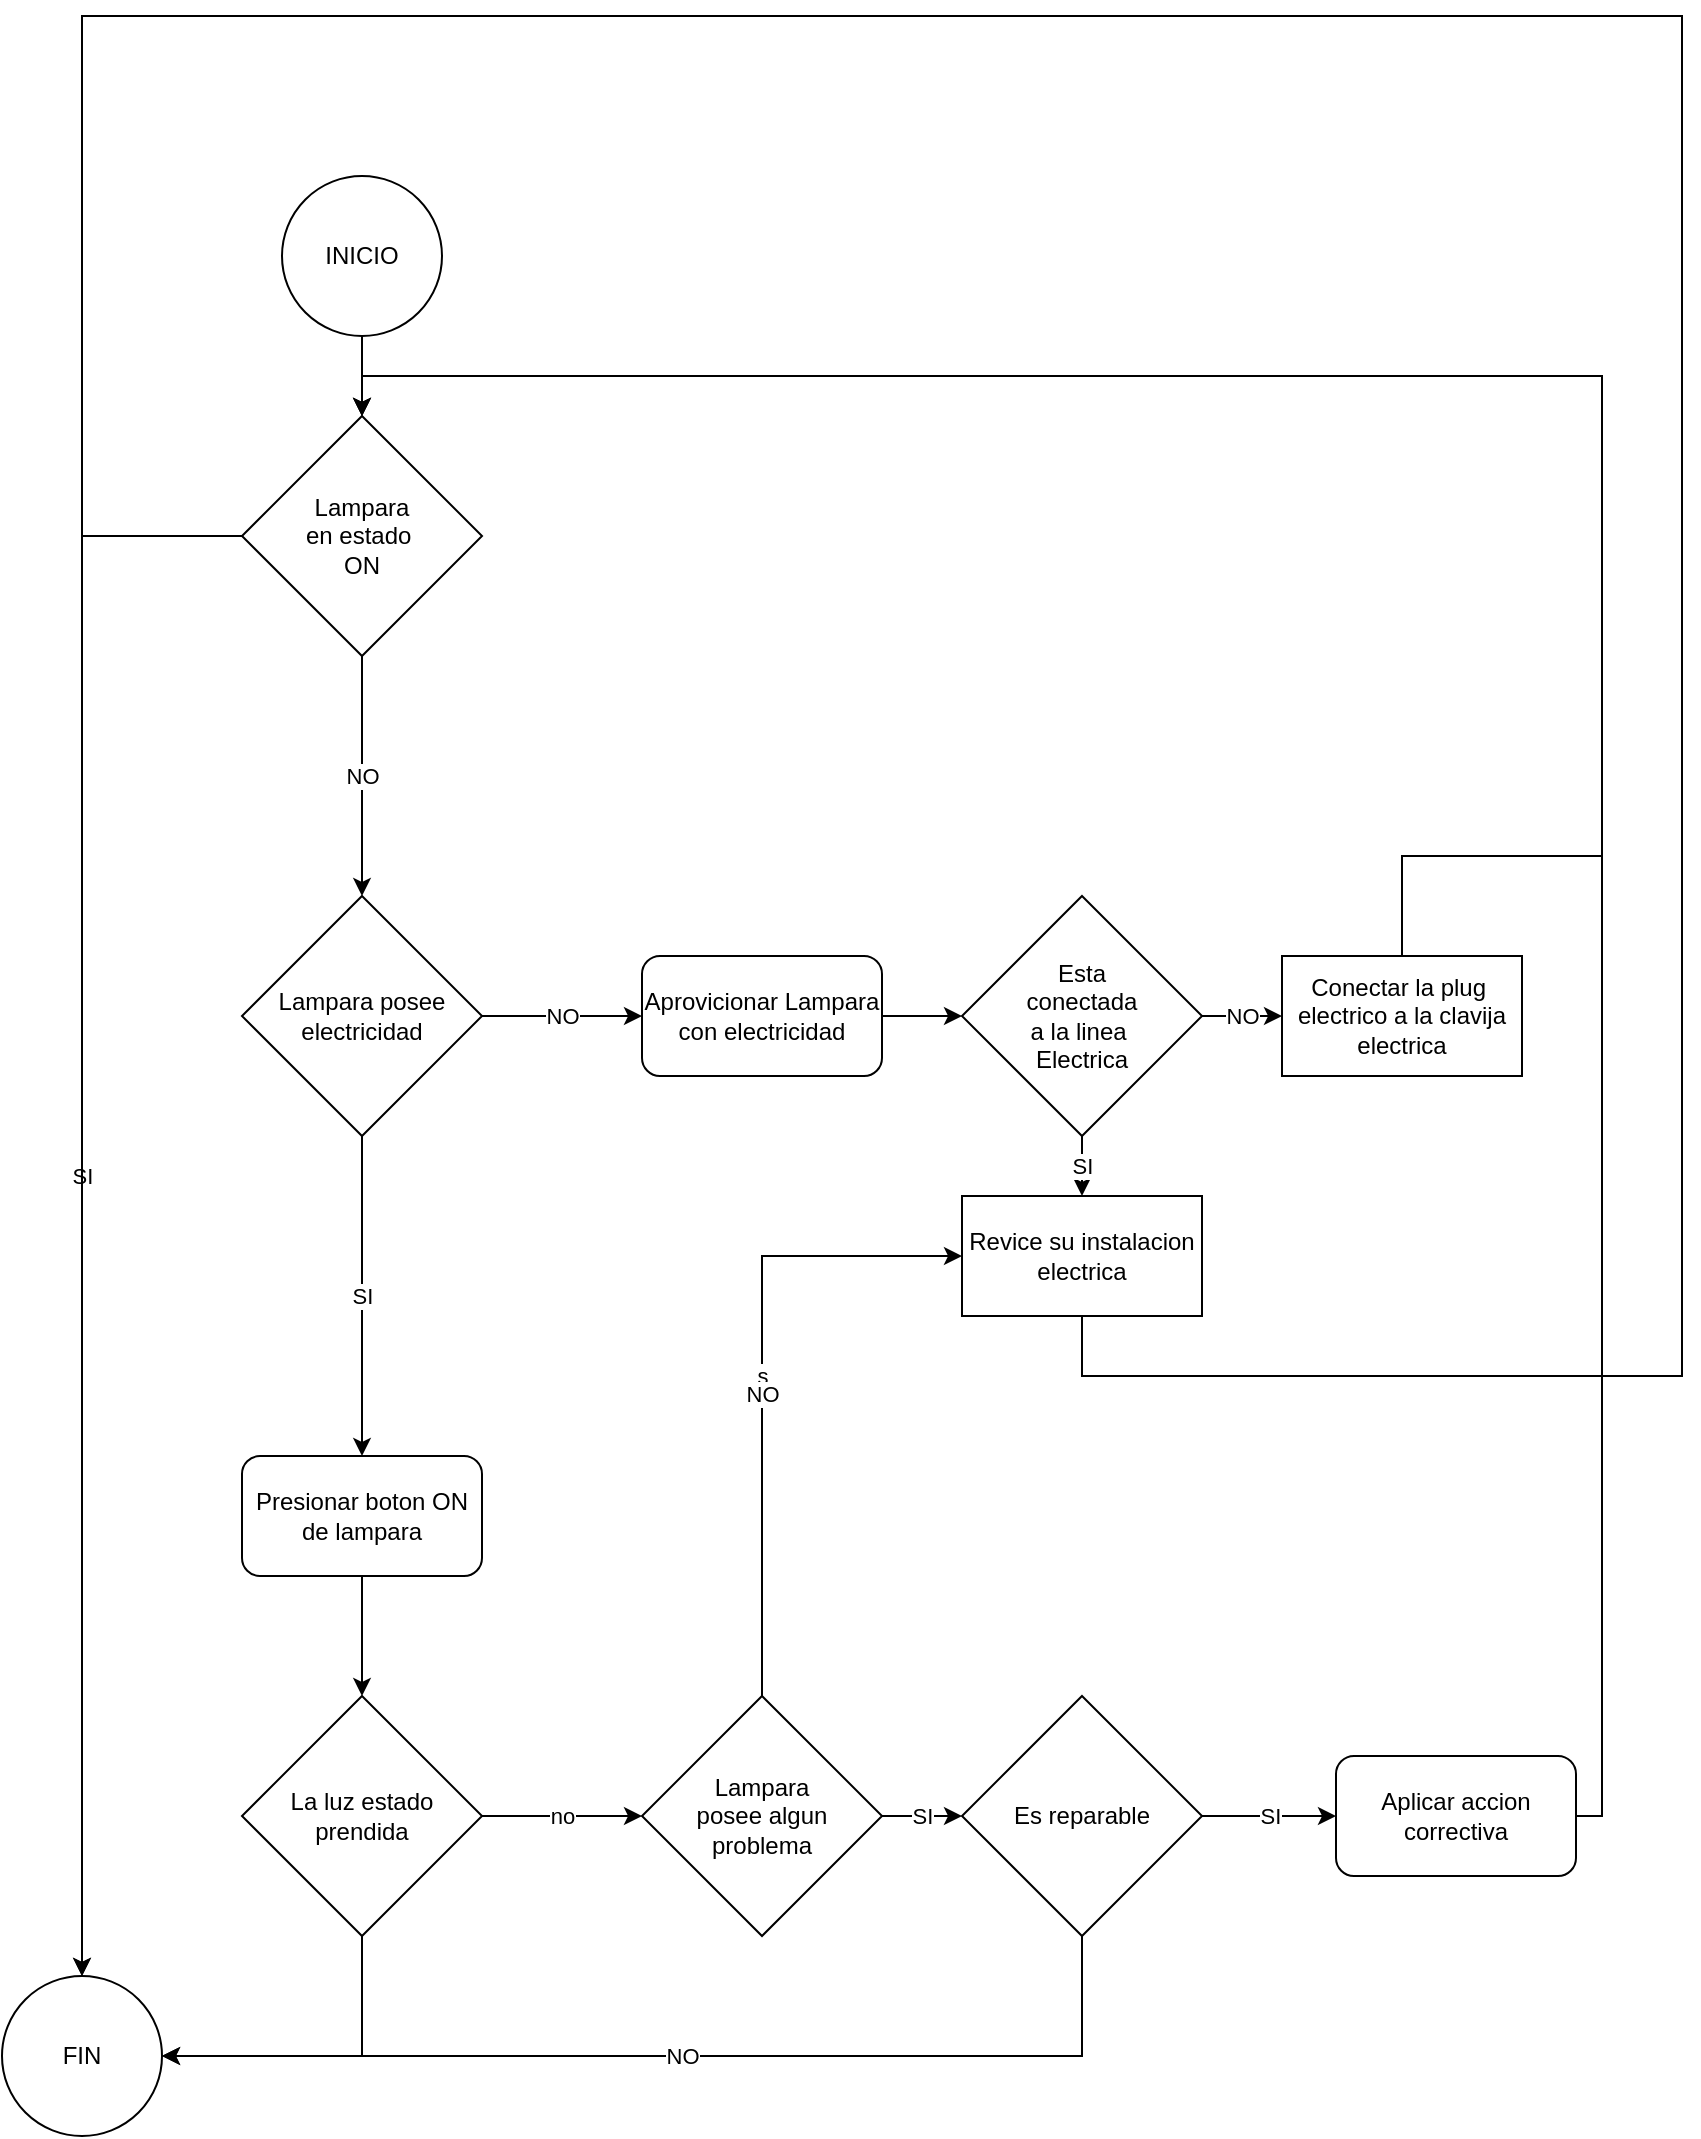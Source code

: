 <mxfile version="16.5.1" type="device"><diagram id="C5RBs43oDa-KdzZeNtuy" name="Page-1"><mxGraphModel dx="760" dy="1876" grid="1" gridSize="10" guides="1" tooltips="1" connect="1" arrows="1" fold="1" page="1" pageScale="1" pageWidth="827" pageHeight="1169" math="0" shadow="0"><root><mxCell id="WIyWlLk6GJQsqaUBKTNV-0"/><mxCell id="WIyWlLk6GJQsqaUBKTNV-1" parent="WIyWlLk6GJQsqaUBKTNV-0"/><mxCell id="vLmPmbncxSo2UkRm_rmU-3" value="" style="edgeStyle=orthogonalEdgeStyle;rounded=0;orthogonalLoop=1;jettySize=auto;html=1;" parent="WIyWlLk6GJQsqaUBKTNV-1" source="vLmPmbncxSo2UkRm_rmU-1" target="vLmPmbncxSo2UkRm_rmU-2" edge="1"><mxGeometry relative="1" as="geometry"/></mxCell><mxCell id="vLmPmbncxSo2UkRm_rmU-1" value="INICIO" style="ellipse;whiteSpace=wrap;html=1;aspect=fixed;" parent="WIyWlLk6GJQsqaUBKTNV-1" vertex="1"><mxGeometry x="180" y="-80" width="80" height="80" as="geometry"/></mxCell><mxCell id="vLmPmbncxSo2UkRm_rmU-11" value="NO" style="edgeStyle=orthogonalEdgeStyle;rounded=0;orthogonalLoop=1;jettySize=auto;html=1;" parent="WIyWlLk6GJQsqaUBKTNV-1" source="vLmPmbncxSo2UkRm_rmU-2" target="vLmPmbncxSo2UkRm_rmU-10" edge="1"><mxGeometry relative="1" as="geometry"/></mxCell><mxCell id="vLmPmbncxSo2UkRm_rmU-2" value="Lampara&lt;br&gt;en estado&amp;nbsp;&lt;br&gt;ON" style="rhombus;whiteSpace=wrap;html=1;" parent="WIyWlLk6GJQsqaUBKTNV-1" vertex="1"><mxGeometry x="160" y="40" width="120" height="120" as="geometry"/></mxCell><mxCell id="vLmPmbncxSo2UkRm_rmU-13" value="SI" style="edgeStyle=orthogonalEdgeStyle;rounded=0;orthogonalLoop=1;jettySize=auto;html=1;" parent="WIyWlLk6GJQsqaUBKTNV-1" source="vLmPmbncxSo2UkRm_rmU-10" target="vLmPmbncxSo2UkRm_rmU-25" edge="1"><mxGeometry relative="1" as="geometry"><mxPoint x="220" y="620" as="targetPoint"/></mxGeometry></mxCell><mxCell id="vLmPmbncxSo2UkRm_rmU-24" value="NO" style="edgeStyle=orthogonalEdgeStyle;rounded=0;orthogonalLoop=1;jettySize=auto;html=1;" parent="WIyWlLk6GJQsqaUBKTNV-1" source="vLmPmbncxSo2UkRm_rmU-10" target="vLmPmbncxSo2UkRm_rmU-23" edge="1"><mxGeometry relative="1" as="geometry"/></mxCell><mxCell id="vLmPmbncxSo2UkRm_rmU-10" value="Lampara posee&lt;br&gt;electricidad" style="rhombus;whiteSpace=wrap;html=1;" parent="WIyWlLk6GJQsqaUBKTNV-1" vertex="1"><mxGeometry x="160" y="280" width="120" height="120" as="geometry"/></mxCell><mxCell id="14pnp7bIjapq-QJA4nAK-9" value="SI" style="edgeStyle=orthogonalEdgeStyle;rounded=0;orthogonalLoop=1;jettySize=auto;html=1;" parent="WIyWlLk6GJQsqaUBKTNV-1" source="vLmPmbncxSo2UkRm_rmU-12" target="14pnp7bIjapq-QJA4nAK-8" edge="1"><mxGeometry relative="1" as="geometry"/></mxCell><mxCell id="vLmPmbncxSo2UkRm_rmU-12" value="Lampara&lt;br&gt;posee algun problema" style="rhombus;whiteSpace=wrap;html=1;" parent="WIyWlLk6GJQsqaUBKTNV-1" vertex="1"><mxGeometry x="360" y="680" width="120" height="120" as="geometry"/></mxCell><mxCell id="vLmPmbncxSo2UkRm_rmU-40" value="" style="edgeStyle=orthogonalEdgeStyle;rounded=0;orthogonalLoop=1;jettySize=auto;html=1;" parent="WIyWlLk6GJQsqaUBKTNV-1" source="vLmPmbncxSo2UkRm_rmU-23" target="vLmPmbncxSo2UkRm_rmU-39" edge="1"><mxGeometry relative="1" as="geometry"/></mxCell><mxCell id="vLmPmbncxSo2UkRm_rmU-23" value="Aprovicionar Lampara con electricidad" style="rounded=1;whiteSpace=wrap;html=1;" parent="WIyWlLk6GJQsqaUBKTNV-1" vertex="1"><mxGeometry x="360" y="310" width="120" height="60" as="geometry"/></mxCell><mxCell id="14pnp7bIjapq-QJA4nAK-4" value="" style="edgeStyle=orthogonalEdgeStyle;rounded=0;orthogonalLoop=1;jettySize=auto;html=1;" parent="WIyWlLk6GJQsqaUBKTNV-1" source="vLmPmbncxSo2UkRm_rmU-25" target="14pnp7bIjapq-QJA4nAK-3" edge="1"><mxGeometry relative="1" as="geometry"/></mxCell><mxCell id="vLmPmbncxSo2UkRm_rmU-25" value="Presionar boton ON de lampara" style="rounded=1;whiteSpace=wrap;html=1;" parent="WIyWlLk6GJQsqaUBKTNV-1" vertex="1"><mxGeometry x="160" y="560" width="120" height="60" as="geometry"/></mxCell><mxCell id="vLmPmbncxSo2UkRm_rmU-27" value="FIN" style="ellipse;whiteSpace=wrap;html=1;aspect=fixed;" parent="WIyWlLk6GJQsqaUBKTNV-1" vertex="1"><mxGeometry x="40" y="820" width="80" height="80" as="geometry"/></mxCell><mxCell id="vLmPmbncxSo2UkRm_rmU-28" value="SI" style="endArrow=classic;html=1;rounded=0;exitX=0;exitY=0.5;exitDx=0;exitDy=0;entryX=0.5;entryY=0;entryDx=0;entryDy=0;" parent="WIyWlLk6GJQsqaUBKTNV-1" source="vLmPmbncxSo2UkRm_rmU-2" target="vLmPmbncxSo2UkRm_rmU-27" edge="1"><mxGeometry width="50" height="50" relative="1" as="geometry"><mxPoint x="290" y="340" as="sourcePoint"/><mxPoint x="340" y="290" as="targetPoint"/><Array as="points"><mxPoint x="80" y="100"/></Array></mxGeometry></mxCell><mxCell id="vLmPmbncxSo2UkRm_rmU-43" value="" style="edgeStyle=orthogonalEdgeStyle;rounded=0;orthogonalLoop=1;jettySize=auto;html=1;entryX=0.5;entryY=0;entryDx=0;entryDy=0;" parent="WIyWlLk6GJQsqaUBKTNV-1" source="vLmPmbncxSo2UkRm_rmU-37" target="vLmPmbncxSo2UkRm_rmU-2" edge="1"><mxGeometry relative="1" as="geometry"><mxPoint x="840" y="260" as="targetPoint"/><Array as="points"><mxPoint x="840" y="260"/><mxPoint x="840" y="20"/><mxPoint x="220" y="20"/></Array></mxGeometry></mxCell><mxCell id="vLmPmbncxSo2UkRm_rmU-37" value="Conectar la plug&amp;nbsp;&lt;br&gt;electrico a la clavija electrica" style="rounded=0;whiteSpace=wrap;html=1;" parent="WIyWlLk6GJQsqaUBKTNV-1" vertex="1"><mxGeometry x="680" y="310" width="120" height="60" as="geometry"/></mxCell><mxCell id="vLmPmbncxSo2UkRm_rmU-41" value="NO" style="edgeStyle=orthogonalEdgeStyle;rounded=0;orthogonalLoop=1;jettySize=auto;html=1;" parent="WIyWlLk6GJQsqaUBKTNV-1" source="vLmPmbncxSo2UkRm_rmU-39" target="vLmPmbncxSo2UkRm_rmU-37" edge="1"><mxGeometry relative="1" as="geometry"/></mxCell><mxCell id="vLmPmbncxSo2UkRm_rmU-50" value="SI" style="edgeStyle=orthogonalEdgeStyle;rounded=0;orthogonalLoop=1;jettySize=auto;html=1;" parent="WIyWlLk6GJQsqaUBKTNV-1" source="vLmPmbncxSo2UkRm_rmU-39" target="vLmPmbncxSo2UkRm_rmU-49" edge="1"><mxGeometry relative="1" as="geometry"/></mxCell><mxCell id="vLmPmbncxSo2UkRm_rmU-39" value="Esta &lt;br&gt;conectada&lt;br&gt;a la linea&amp;nbsp;&lt;br&gt;Electrica" style="rhombus;whiteSpace=wrap;html=1;" parent="WIyWlLk6GJQsqaUBKTNV-1" vertex="1"><mxGeometry x="520" y="280" width="120" height="120" as="geometry"/></mxCell><mxCell id="vLmPmbncxSo2UkRm_rmU-49" value="Revice su instalacion electrica" style="rounded=0;whiteSpace=wrap;html=1;" parent="WIyWlLk6GJQsqaUBKTNV-1" vertex="1"><mxGeometry x="520" y="430" width="120" height="60" as="geometry"/></mxCell><mxCell id="14pnp7bIjapq-QJA4nAK-2" value="" style="endArrow=classic;html=1;rounded=0;exitX=0.5;exitY=1;exitDx=0;exitDy=0;entryX=0.5;entryY=0;entryDx=0;entryDy=0;" parent="WIyWlLk6GJQsqaUBKTNV-1" source="vLmPmbncxSo2UkRm_rmU-49" target="vLmPmbncxSo2UkRm_rmU-27" edge="1"><mxGeometry width="50" height="50" relative="1" as="geometry"><mxPoint x="270" y="520" as="sourcePoint"/><mxPoint x="320" y="470" as="targetPoint"/><Array as="points"><mxPoint x="580" y="520"/><mxPoint x="880" y="520"/><mxPoint x="880" y="-160"/><mxPoint x="80" y="-160"/><mxPoint x="80" y="510"/></Array></mxGeometry></mxCell><mxCell id="14pnp7bIjapq-QJA4nAK-5" value="no" style="edgeStyle=orthogonalEdgeStyle;rounded=0;orthogonalLoop=1;jettySize=auto;html=1;" parent="WIyWlLk6GJQsqaUBKTNV-1" source="14pnp7bIjapq-QJA4nAK-3" target="vLmPmbncxSo2UkRm_rmU-12" edge="1"><mxGeometry relative="1" as="geometry"/></mxCell><mxCell id="14pnp7bIjapq-QJA4nAK-3" value="La luz estado&lt;br&gt;prendida" style="rhombus;whiteSpace=wrap;html=1;" parent="WIyWlLk6GJQsqaUBKTNV-1" vertex="1"><mxGeometry x="160" y="680" width="120" height="120" as="geometry"/></mxCell><mxCell id="14pnp7bIjapq-QJA4nAK-6" value="" style="endArrow=classic;html=1;rounded=0;exitX=0.5;exitY=1;exitDx=0;exitDy=0;entryX=1;entryY=0.5;entryDx=0;entryDy=0;" parent="WIyWlLk6GJQsqaUBKTNV-1" source="14pnp7bIjapq-QJA4nAK-3" target="vLmPmbncxSo2UkRm_rmU-27" edge="1"><mxGeometry width="50" height="50" relative="1" as="geometry"><mxPoint x="270" y="800" as="sourcePoint"/><mxPoint x="320" y="750" as="targetPoint"/><Array as="points"><mxPoint x="220" y="860"/></Array></mxGeometry></mxCell><mxCell id="14pnp7bIjapq-QJA4nAK-12" value="SI" style="edgeStyle=orthogonalEdgeStyle;rounded=0;orthogonalLoop=1;jettySize=auto;html=1;" parent="WIyWlLk6GJQsqaUBKTNV-1" source="14pnp7bIjapq-QJA4nAK-8" target="14pnp7bIjapq-QJA4nAK-11" edge="1"><mxGeometry relative="1" as="geometry"/></mxCell><mxCell id="14pnp7bIjapq-QJA4nAK-8" value="Es reparable" style="rhombus;whiteSpace=wrap;html=1;" parent="WIyWlLk6GJQsqaUBKTNV-1" vertex="1"><mxGeometry x="520" y="680" width="120" height="120" as="geometry"/></mxCell><mxCell id="14pnp7bIjapq-QJA4nAK-10" value="NO" style="endArrow=classic;html=1;rounded=0;exitX=0.5;exitY=1;exitDx=0;exitDy=0;entryX=1;entryY=0.5;entryDx=0;entryDy=0;" parent="WIyWlLk6GJQsqaUBKTNV-1" source="14pnp7bIjapq-QJA4nAK-8" target="vLmPmbncxSo2UkRm_rmU-27" edge="1"><mxGeometry width="50" height="50" relative="1" as="geometry"><mxPoint x="270" y="740" as="sourcePoint"/><mxPoint x="320" y="690" as="targetPoint"/><Array as="points"><mxPoint x="580" y="860"/></Array></mxGeometry></mxCell><mxCell id="14pnp7bIjapq-QJA4nAK-11" value="Aplicar accion correctiva" style="rounded=1;whiteSpace=wrap;html=1;" parent="WIyWlLk6GJQsqaUBKTNV-1" vertex="1"><mxGeometry x="707" y="710" width="120" height="60" as="geometry"/></mxCell><mxCell id="14pnp7bIjapq-QJA4nAK-13" value="" style="endArrow=classic;html=1;rounded=0;entryX=0.5;entryY=0;entryDx=0;entryDy=0;exitX=1;exitY=0.5;exitDx=0;exitDy=0;" parent="WIyWlLk6GJQsqaUBKTNV-1" source="14pnp7bIjapq-QJA4nAK-11" target="vLmPmbncxSo2UkRm_rmU-2" edge="1"><mxGeometry width="50" height="50" relative="1" as="geometry"><mxPoint x="840" y="740" as="sourcePoint"/><mxPoint x="-40" y="620" as="targetPoint"/><Array as="points"><mxPoint x="840" y="740"/><mxPoint x="840" y="20"/><mxPoint x="220" y="20"/></Array></mxGeometry></mxCell><mxCell id="1WMNysS2jyG0t3RwQJh3-0" value="s" style="endArrow=classic;html=1;rounded=0;exitX=0.5;exitY=0;exitDx=0;exitDy=0;entryX=0;entryY=0.5;entryDx=0;entryDy=0;" edge="1" parent="WIyWlLk6GJQsqaUBKTNV-1" source="vLmPmbncxSo2UkRm_rmU-12" target="vLmPmbncxSo2UkRm_rmU-49"><mxGeometry width="50" height="50" relative="1" as="geometry"><mxPoint x="390" y="670" as="sourcePoint"/><mxPoint x="440" y="620" as="targetPoint"/><Array as="points"><mxPoint x="420" y="460"/></Array></mxGeometry></mxCell><mxCell id="1WMNysS2jyG0t3RwQJh3-1" value="NO" style="edgeLabel;html=1;align=center;verticalAlign=middle;resizable=0;points=[];" vertex="1" connectable="0" parent="1WMNysS2jyG0t3RwQJh3-0"><mxGeometry x="-0.057" relative="1" as="geometry"><mxPoint as="offset"/></mxGeometry></mxCell></root></mxGraphModel></diagram></mxfile>